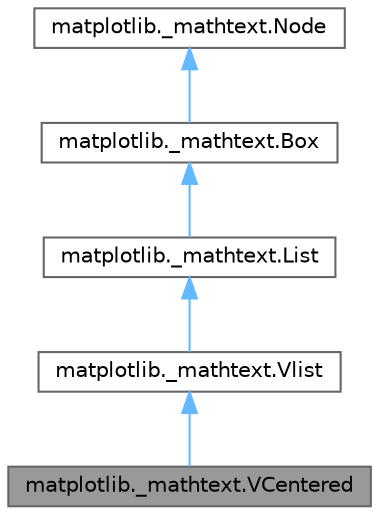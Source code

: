 digraph "matplotlib._mathtext.VCentered"
{
 // LATEX_PDF_SIZE
  bgcolor="transparent";
  edge [fontname=Helvetica,fontsize=10,labelfontname=Helvetica,labelfontsize=10];
  node [fontname=Helvetica,fontsize=10,shape=box,height=0.2,width=0.4];
  Node1 [id="Node000001",label="matplotlib._mathtext.VCentered",height=0.2,width=0.4,color="gray40", fillcolor="grey60", style="filled", fontcolor="black",tooltip=" "];
  Node2 -> Node1 [id="edge5_Node000001_Node000002",dir="back",color="steelblue1",style="solid",tooltip=" "];
  Node2 [id="Node000002",label="matplotlib._mathtext.Vlist",height=0.2,width=0.4,color="gray40", fillcolor="white", style="filled",URL="$d6/d9f/classmatplotlib_1_1__mathtext_1_1Vlist.html",tooltip=" "];
  Node3 -> Node2 [id="edge6_Node000002_Node000003",dir="back",color="steelblue1",style="solid",tooltip=" "];
  Node3 [id="Node000003",label="matplotlib._mathtext.List",height=0.2,width=0.4,color="gray40", fillcolor="white", style="filled",URL="$d1/d20/classmatplotlib_1_1__mathtext_1_1List.html",tooltip=" "];
  Node4 -> Node3 [id="edge7_Node000003_Node000004",dir="back",color="steelblue1",style="solid",tooltip=" "];
  Node4 [id="Node000004",label="matplotlib._mathtext.Box",height=0.2,width=0.4,color="gray40", fillcolor="white", style="filled",URL="$dc/dbd/classmatplotlib_1_1__mathtext_1_1Box.html",tooltip=" "];
  Node5 -> Node4 [id="edge8_Node000004_Node000005",dir="back",color="steelblue1",style="solid",tooltip=" "];
  Node5 [id="Node000005",label="matplotlib._mathtext.Node",height=0.2,width=0.4,color="gray40", fillcolor="white", style="filled",URL="$db/dfa/classmatplotlib_1_1__mathtext_1_1Node.html",tooltip=" "];
}

